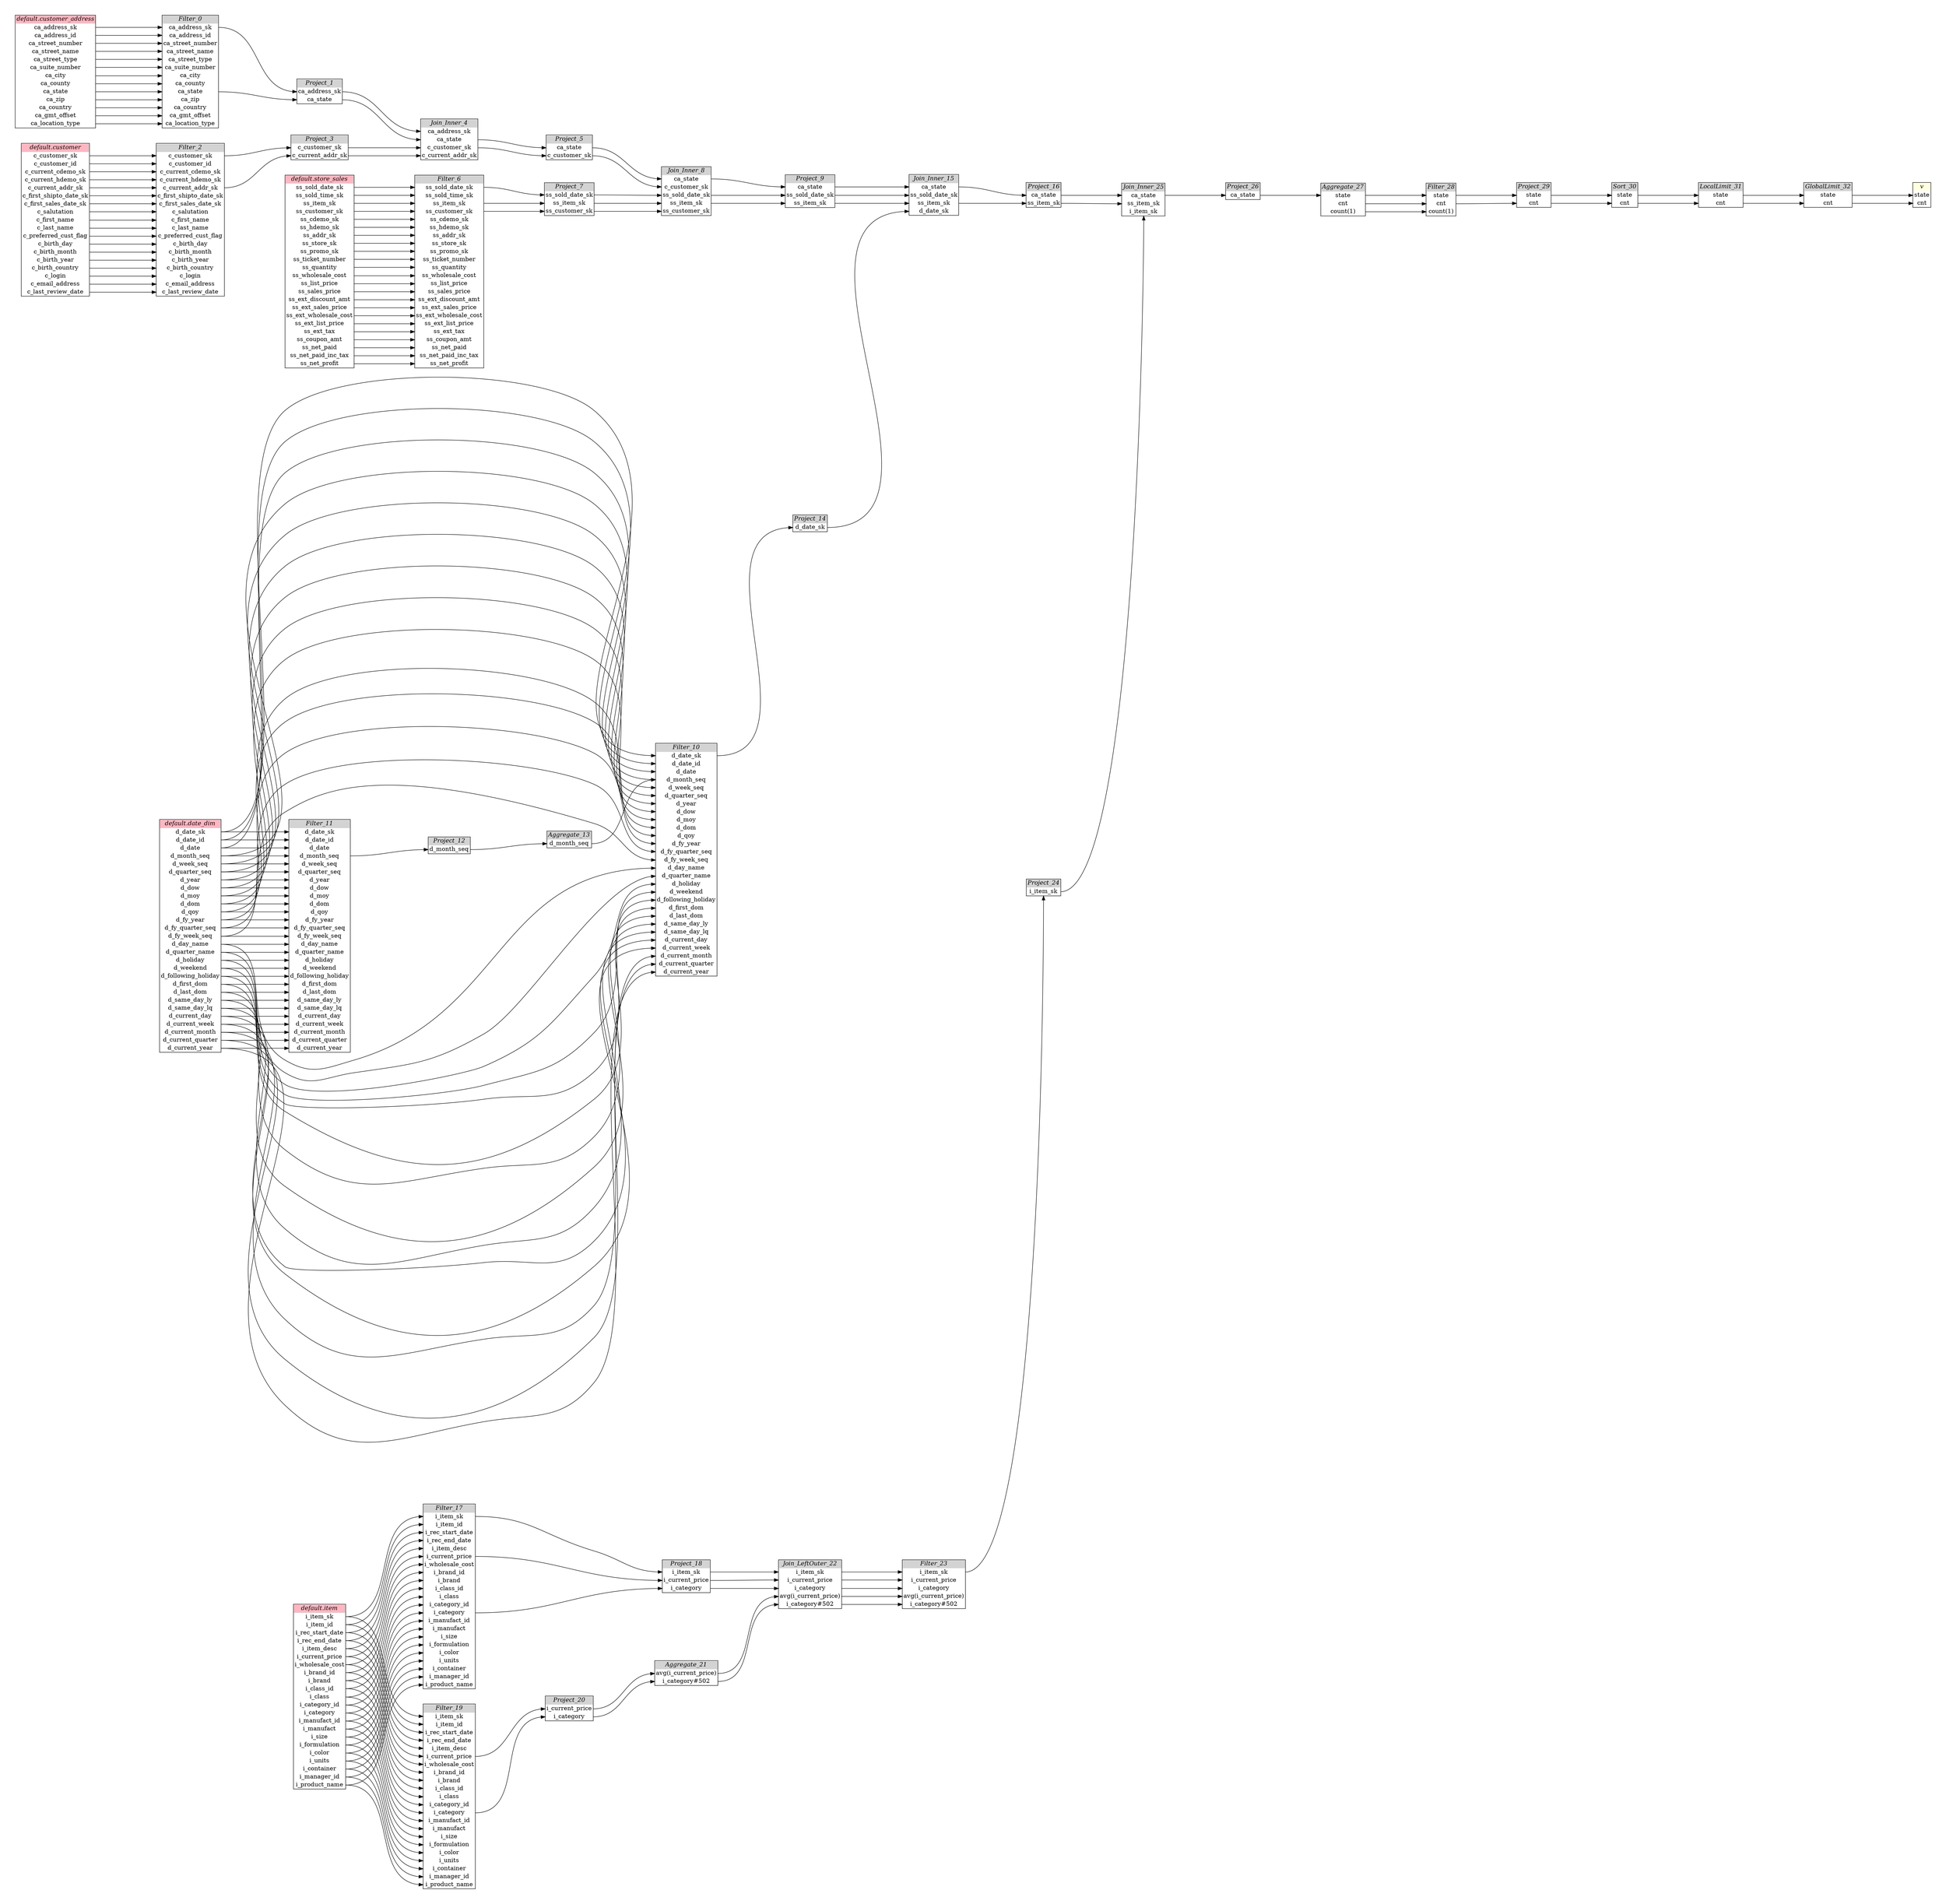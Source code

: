 // Automatically generated by TPCDSFlowTestSuite


digraph {
  graph [pad="0.5", nodesep="0.5", ranksep="2", fontname="Helvetica"];
  node [shape=plain]
  rankdir=LR;

  
"Aggregate_13" [label=<
<table border="1" cellborder="0" cellspacing="0">
  <tr><td bgcolor="lightgray" port="nodeName"><i>Aggregate_13</i></td></tr>
  <tr><td port="0">d_month_seq</td></tr>
</table>>];
     

"Aggregate_21" [label=<
<table border="1" cellborder="0" cellspacing="0">
  <tr><td bgcolor="lightgray" port="nodeName"><i>Aggregate_21</i></td></tr>
  <tr><td port="0">avg(i_current_price)</td></tr>
<tr><td port="1">i_category#502</td></tr>
</table>>];
     

"Aggregate_27" [label=<
<table border="1" cellborder="0" cellspacing="0">
  <tr><td bgcolor="lightgray" port="nodeName"><i>Aggregate_27</i></td></tr>
  <tr><td port="0">state</td></tr>
<tr><td port="1">cnt</td></tr>
<tr><td port="2">count(1)</td></tr>
</table>>];
     

"Filter_0" [label=<
<table border="1" cellborder="0" cellspacing="0">
  <tr><td bgcolor="lightgray" port="nodeName"><i>Filter_0</i></td></tr>
  <tr><td port="0">ca_address_sk</td></tr>
<tr><td port="1">ca_address_id</td></tr>
<tr><td port="2">ca_street_number</td></tr>
<tr><td port="3">ca_street_name</td></tr>
<tr><td port="4">ca_street_type</td></tr>
<tr><td port="5">ca_suite_number</td></tr>
<tr><td port="6">ca_city</td></tr>
<tr><td port="7">ca_county</td></tr>
<tr><td port="8">ca_state</td></tr>
<tr><td port="9">ca_zip</td></tr>
<tr><td port="10">ca_country</td></tr>
<tr><td port="11">ca_gmt_offset</td></tr>
<tr><td port="12">ca_location_type</td></tr>
</table>>];
     

"Filter_10" [label=<
<table border="1" cellborder="0" cellspacing="0">
  <tr><td bgcolor="lightgray" port="nodeName"><i>Filter_10</i></td></tr>
  <tr><td port="0">d_date_sk</td></tr>
<tr><td port="1">d_date_id</td></tr>
<tr><td port="2">d_date</td></tr>
<tr><td port="3">d_month_seq</td></tr>
<tr><td port="4">d_week_seq</td></tr>
<tr><td port="5">d_quarter_seq</td></tr>
<tr><td port="6">d_year</td></tr>
<tr><td port="7">d_dow</td></tr>
<tr><td port="8">d_moy</td></tr>
<tr><td port="9">d_dom</td></tr>
<tr><td port="10">d_qoy</td></tr>
<tr><td port="11">d_fy_year</td></tr>
<tr><td port="12">d_fy_quarter_seq</td></tr>
<tr><td port="13">d_fy_week_seq</td></tr>
<tr><td port="14">d_day_name</td></tr>
<tr><td port="15">d_quarter_name</td></tr>
<tr><td port="16">d_holiday</td></tr>
<tr><td port="17">d_weekend</td></tr>
<tr><td port="18">d_following_holiday</td></tr>
<tr><td port="19">d_first_dom</td></tr>
<tr><td port="20">d_last_dom</td></tr>
<tr><td port="21">d_same_day_ly</td></tr>
<tr><td port="22">d_same_day_lq</td></tr>
<tr><td port="23">d_current_day</td></tr>
<tr><td port="24">d_current_week</td></tr>
<tr><td port="25">d_current_month</td></tr>
<tr><td port="26">d_current_quarter</td></tr>
<tr><td port="27">d_current_year</td></tr>
</table>>];
     

"Filter_11" [label=<
<table border="1" cellborder="0" cellspacing="0">
  <tr><td bgcolor="lightgray" port="nodeName"><i>Filter_11</i></td></tr>
  <tr><td port="0">d_date_sk</td></tr>
<tr><td port="1">d_date_id</td></tr>
<tr><td port="2">d_date</td></tr>
<tr><td port="3">d_month_seq</td></tr>
<tr><td port="4">d_week_seq</td></tr>
<tr><td port="5">d_quarter_seq</td></tr>
<tr><td port="6">d_year</td></tr>
<tr><td port="7">d_dow</td></tr>
<tr><td port="8">d_moy</td></tr>
<tr><td port="9">d_dom</td></tr>
<tr><td port="10">d_qoy</td></tr>
<tr><td port="11">d_fy_year</td></tr>
<tr><td port="12">d_fy_quarter_seq</td></tr>
<tr><td port="13">d_fy_week_seq</td></tr>
<tr><td port="14">d_day_name</td></tr>
<tr><td port="15">d_quarter_name</td></tr>
<tr><td port="16">d_holiday</td></tr>
<tr><td port="17">d_weekend</td></tr>
<tr><td port="18">d_following_holiday</td></tr>
<tr><td port="19">d_first_dom</td></tr>
<tr><td port="20">d_last_dom</td></tr>
<tr><td port="21">d_same_day_ly</td></tr>
<tr><td port="22">d_same_day_lq</td></tr>
<tr><td port="23">d_current_day</td></tr>
<tr><td port="24">d_current_week</td></tr>
<tr><td port="25">d_current_month</td></tr>
<tr><td port="26">d_current_quarter</td></tr>
<tr><td port="27">d_current_year</td></tr>
</table>>];
     

"Filter_17" [label=<
<table border="1" cellborder="0" cellspacing="0">
  <tr><td bgcolor="lightgray" port="nodeName"><i>Filter_17</i></td></tr>
  <tr><td port="0">i_item_sk</td></tr>
<tr><td port="1">i_item_id</td></tr>
<tr><td port="2">i_rec_start_date</td></tr>
<tr><td port="3">i_rec_end_date</td></tr>
<tr><td port="4">i_item_desc</td></tr>
<tr><td port="5">i_current_price</td></tr>
<tr><td port="6">i_wholesale_cost</td></tr>
<tr><td port="7">i_brand_id</td></tr>
<tr><td port="8">i_brand</td></tr>
<tr><td port="9">i_class_id</td></tr>
<tr><td port="10">i_class</td></tr>
<tr><td port="11">i_category_id</td></tr>
<tr><td port="12">i_category</td></tr>
<tr><td port="13">i_manufact_id</td></tr>
<tr><td port="14">i_manufact</td></tr>
<tr><td port="15">i_size</td></tr>
<tr><td port="16">i_formulation</td></tr>
<tr><td port="17">i_color</td></tr>
<tr><td port="18">i_units</td></tr>
<tr><td port="19">i_container</td></tr>
<tr><td port="20">i_manager_id</td></tr>
<tr><td port="21">i_product_name</td></tr>
</table>>];
     

"Filter_19" [label=<
<table border="1" cellborder="0" cellspacing="0">
  <tr><td bgcolor="lightgray" port="nodeName"><i>Filter_19</i></td></tr>
  <tr><td port="0">i_item_sk</td></tr>
<tr><td port="1">i_item_id</td></tr>
<tr><td port="2">i_rec_start_date</td></tr>
<tr><td port="3">i_rec_end_date</td></tr>
<tr><td port="4">i_item_desc</td></tr>
<tr><td port="5">i_current_price</td></tr>
<tr><td port="6">i_wholesale_cost</td></tr>
<tr><td port="7">i_brand_id</td></tr>
<tr><td port="8">i_brand</td></tr>
<tr><td port="9">i_class_id</td></tr>
<tr><td port="10">i_class</td></tr>
<tr><td port="11">i_category_id</td></tr>
<tr><td port="12">i_category</td></tr>
<tr><td port="13">i_manufact_id</td></tr>
<tr><td port="14">i_manufact</td></tr>
<tr><td port="15">i_size</td></tr>
<tr><td port="16">i_formulation</td></tr>
<tr><td port="17">i_color</td></tr>
<tr><td port="18">i_units</td></tr>
<tr><td port="19">i_container</td></tr>
<tr><td port="20">i_manager_id</td></tr>
<tr><td port="21">i_product_name</td></tr>
</table>>];
     

"Filter_2" [label=<
<table border="1" cellborder="0" cellspacing="0">
  <tr><td bgcolor="lightgray" port="nodeName"><i>Filter_2</i></td></tr>
  <tr><td port="0">c_customer_sk</td></tr>
<tr><td port="1">c_customer_id</td></tr>
<tr><td port="2">c_current_cdemo_sk</td></tr>
<tr><td port="3">c_current_hdemo_sk</td></tr>
<tr><td port="4">c_current_addr_sk</td></tr>
<tr><td port="5">c_first_shipto_date_sk</td></tr>
<tr><td port="6">c_first_sales_date_sk</td></tr>
<tr><td port="7">c_salutation</td></tr>
<tr><td port="8">c_first_name</td></tr>
<tr><td port="9">c_last_name</td></tr>
<tr><td port="10">c_preferred_cust_flag</td></tr>
<tr><td port="11">c_birth_day</td></tr>
<tr><td port="12">c_birth_month</td></tr>
<tr><td port="13">c_birth_year</td></tr>
<tr><td port="14">c_birth_country</td></tr>
<tr><td port="15">c_login</td></tr>
<tr><td port="16">c_email_address</td></tr>
<tr><td port="17">c_last_review_date</td></tr>
</table>>];
     

"Filter_23" [label=<
<table border="1" cellborder="0" cellspacing="0">
  <tr><td bgcolor="lightgray" port="nodeName"><i>Filter_23</i></td></tr>
  <tr><td port="0">i_item_sk</td></tr>
<tr><td port="1">i_current_price</td></tr>
<tr><td port="2">i_category</td></tr>
<tr><td port="3">avg(i_current_price)</td></tr>
<tr><td port="4">i_category#502</td></tr>
</table>>];
     

"Filter_28" [label=<
<table border="1" cellborder="0" cellspacing="0">
  <tr><td bgcolor="lightgray" port="nodeName"><i>Filter_28</i></td></tr>
  <tr><td port="0">state</td></tr>
<tr><td port="1">cnt</td></tr>
<tr><td port="2">count(1)</td></tr>
</table>>];
     

"Filter_6" [label=<
<table border="1" cellborder="0" cellspacing="0">
  <tr><td bgcolor="lightgray" port="nodeName"><i>Filter_6</i></td></tr>
  <tr><td port="0">ss_sold_date_sk</td></tr>
<tr><td port="1">ss_sold_time_sk</td></tr>
<tr><td port="2">ss_item_sk</td></tr>
<tr><td port="3">ss_customer_sk</td></tr>
<tr><td port="4">ss_cdemo_sk</td></tr>
<tr><td port="5">ss_hdemo_sk</td></tr>
<tr><td port="6">ss_addr_sk</td></tr>
<tr><td port="7">ss_store_sk</td></tr>
<tr><td port="8">ss_promo_sk</td></tr>
<tr><td port="9">ss_ticket_number</td></tr>
<tr><td port="10">ss_quantity</td></tr>
<tr><td port="11">ss_wholesale_cost</td></tr>
<tr><td port="12">ss_list_price</td></tr>
<tr><td port="13">ss_sales_price</td></tr>
<tr><td port="14">ss_ext_discount_amt</td></tr>
<tr><td port="15">ss_ext_sales_price</td></tr>
<tr><td port="16">ss_ext_wholesale_cost</td></tr>
<tr><td port="17">ss_ext_list_price</td></tr>
<tr><td port="18">ss_ext_tax</td></tr>
<tr><td port="19">ss_coupon_amt</td></tr>
<tr><td port="20">ss_net_paid</td></tr>
<tr><td port="21">ss_net_paid_inc_tax</td></tr>
<tr><td port="22">ss_net_profit</td></tr>
</table>>];
     

"GlobalLimit_32" [label=<
<table border="1" cellborder="0" cellspacing="0">
  <tr><td bgcolor="lightgray" port="nodeName"><i>GlobalLimit_32</i></td></tr>
  <tr><td port="0">state</td></tr>
<tr><td port="1">cnt</td></tr>
</table>>];
     

"Join_Inner_15" [label=<
<table border="1" cellborder="0" cellspacing="0">
  <tr><td bgcolor="lightgray" port="nodeName"><i>Join_Inner_15</i></td></tr>
  <tr><td port="0">ca_state</td></tr>
<tr><td port="1">ss_sold_date_sk</td></tr>
<tr><td port="2">ss_item_sk</td></tr>
<tr><td port="3">d_date_sk</td></tr>
</table>>];
     

"Join_Inner_25" [label=<
<table border="1" cellborder="0" cellspacing="0">
  <tr><td bgcolor="lightgray" port="nodeName"><i>Join_Inner_25</i></td></tr>
  <tr><td port="0">ca_state</td></tr>
<tr><td port="1">ss_item_sk</td></tr>
<tr><td port="2">i_item_sk</td></tr>
</table>>];
     

"Join_Inner_4" [label=<
<table border="1" cellborder="0" cellspacing="0">
  <tr><td bgcolor="lightgray" port="nodeName"><i>Join_Inner_4</i></td></tr>
  <tr><td port="0">ca_address_sk</td></tr>
<tr><td port="1">ca_state</td></tr>
<tr><td port="2">c_customer_sk</td></tr>
<tr><td port="3">c_current_addr_sk</td></tr>
</table>>];
     

"Join_Inner_8" [label=<
<table border="1" cellborder="0" cellspacing="0">
  <tr><td bgcolor="lightgray" port="nodeName"><i>Join_Inner_8</i></td></tr>
  <tr><td port="0">ca_state</td></tr>
<tr><td port="1">c_customer_sk</td></tr>
<tr><td port="2">ss_sold_date_sk</td></tr>
<tr><td port="3">ss_item_sk</td></tr>
<tr><td port="4">ss_customer_sk</td></tr>
</table>>];
     

"Join_LeftOuter_22" [label=<
<table border="1" cellborder="0" cellspacing="0">
  <tr><td bgcolor="lightgray" port="nodeName"><i>Join_LeftOuter_22</i></td></tr>
  <tr><td port="0">i_item_sk</td></tr>
<tr><td port="1">i_current_price</td></tr>
<tr><td port="2">i_category</td></tr>
<tr><td port="3">avg(i_current_price)</td></tr>
<tr><td port="4">i_category#502</td></tr>
</table>>];
     

"LocalLimit_31" [label=<
<table border="1" cellborder="0" cellspacing="0">
  <tr><td bgcolor="lightgray" port="nodeName"><i>LocalLimit_31</i></td></tr>
  <tr><td port="0">state</td></tr>
<tr><td port="1">cnt</td></tr>
</table>>];
     

"Project_1" [label=<
<table border="1" cellborder="0" cellspacing="0">
  <tr><td bgcolor="lightgray" port="nodeName"><i>Project_1</i></td></tr>
  <tr><td port="0">ca_address_sk</td></tr>
<tr><td port="1">ca_state</td></tr>
</table>>];
     

"Project_12" [label=<
<table border="1" cellborder="0" cellspacing="0">
  <tr><td bgcolor="lightgray" port="nodeName"><i>Project_12</i></td></tr>
  <tr><td port="0">d_month_seq</td></tr>
</table>>];
     

"Project_14" [label=<
<table border="1" cellborder="0" cellspacing="0">
  <tr><td bgcolor="lightgray" port="nodeName"><i>Project_14</i></td></tr>
  <tr><td port="0">d_date_sk</td></tr>
</table>>];
     

"Project_16" [label=<
<table border="1" cellborder="0" cellspacing="0">
  <tr><td bgcolor="lightgray" port="nodeName"><i>Project_16</i></td></tr>
  <tr><td port="0">ca_state</td></tr>
<tr><td port="1">ss_item_sk</td></tr>
</table>>];
     

"Project_18" [label=<
<table border="1" cellborder="0" cellspacing="0">
  <tr><td bgcolor="lightgray" port="nodeName"><i>Project_18</i></td></tr>
  <tr><td port="0">i_item_sk</td></tr>
<tr><td port="1">i_current_price</td></tr>
<tr><td port="2">i_category</td></tr>
</table>>];
     

"Project_20" [label=<
<table border="1" cellborder="0" cellspacing="0">
  <tr><td bgcolor="lightgray" port="nodeName"><i>Project_20</i></td></tr>
  <tr><td port="0">i_current_price</td></tr>
<tr><td port="1">i_category</td></tr>
</table>>];
     

"Project_24" [label=<
<table border="1" cellborder="0" cellspacing="0">
  <tr><td bgcolor="lightgray" port="nodeName"><i>Project_24</i></td></tr>
  <tr><td port="0">i_item_sk</td></tr>
</table>>];
     

"Project_26" [label=<
<table border="1" cellborder="0" cellspacing="0">
  <tr><td bgcolor="lightgray" port="nodeName"><i>Project_26</i></td></tr>
  <tr><td port="0">ca_state</td></tr>
</table>>];
     

"Project_29" [label=<
<table border="1" cellborder="0" cellspacing="0">
  <tr><td bgcolor="lightgray" port="nodeName"><i>Project_29</i></td></tr>
  <tr><td port="0">state</td></tr>
<tr><td port="1">cnt</td></tr>
</table>>];
     

"Project_3" [label=<
<table border="1" cellborder="0" cellspacing="0">
  <tr><td bgcolor="lightgray" port="nodeName"><i>Project_3</i></td></tr>
  <tr><td port="0">c_customer_sk</td></tr>
<tr><td port="1">c_current_addr_sk</td></tr>
</table>>];
     

"Project_5" [label=<
<table border="1" cellborder="0" cellspacing="0">
  <tr><td bgcolor="lightgray" port="nodeName"><i>Project_5</i></td></tr>
  <tr><td port="0">ca_state</td></tr>
<tr><td port="1">c_customer_sk</td></tr>
</table>>];
     

"Project_7" [label=<
<table border="1" cellborder="0" cellspacing="0">
  <tr><td bgcolor="lightgray" port="nodeName"><i>Project_7</i></td></tr>
  <tr><td port="0">ss_sold_date_sk</td></tr>
<tr><td port="1">ss_item_sk</td></tr>
<tr><td port="2">ss_customer_sk</td></tr>
</table>>];
     

"Project_9" [label=<
<table border="1" cellborder="0" cellspacing="0">
  <tr><td bgcolor="lightgray" port="nodeName"><i>Project_9</i></td></tr>
  <tr><td port="0">ca_state</td></tr>
<tr><td port="1">ss_sold_date_sk</td></tr>
<tr><td port="2">ss_item_sk</td></tr>
</table>>];
     

"Sort_30" [label=<
<table border="1" cellborder="0" cellspacing="0">
  <tr><td bgcolor="lightgray" port="nodeName"><i>Sort_30</i></td></tr>
  <tr><td port="0">state</td></tr>
<tr><td port="1">cnt</td></tr>
</table>>];
     

"default.customer" [label=<
<table border="1" cellborder="0" cellspacing="0">
  <tr><td bgcolor="lightpink" port="nodeName"><i>default.customer</i></td></tr>
  <tr><td port="0">c_customer_sk</td></tr>
<tr><td port="1">c_customer_id</td></tr>
<tr><td port="2">c_current_cdemo_sk</td></tr>
<tr><td port="3">c_current_hdemo_sk</td></tr>
<tr><td port="4">c_current_addr_sk</td></tr>
<tr><td port="5">c_first_shipto_date_sk</td></tr>
<tr><td port="6">c_first_sales_date_sk</td></tr>
<tr><td port="7">c_salutation</td></tr>
<tr><td port="8">c_first_name</td></tr>
<tr><td port="9">c_last_name</td></tr>
<tr><td port="10">c_preferred_cust_flag</td></tr>
<tr><td port="11">c_birth_day</td></tr>
<tr><td port="12">c_birth_month</td></tr>
<tr><td port="13">c_birth_year</td></tr>
<tr><td port="14">c_birth_country</td></tr>
<tr><td port="15">c_login</td></tr>
<tr><td port="16">c_email_address</td></tr>
<tr><td port="17">c_last_review_date</td></tr>
</table>>];
     

"default.customer_address" [label=<
<table border="1" cellborder="0" cellspacing="0">
  <tr><td bgcolor="lightpink" port="nodeName"><i>default.customer_address</i></td></tr>
  <tr><td port="0">ca_address_sk</td></tr>
<tr><td port="1">ca_address_id</td></tr>
<tr><td port="2">ca_street_number</td></tr>
<tr><td port="3">ca_street_name</td></tr>
<tr><td port="4">ca_street_type</td></tr>
<tr><td port="5">ca_suite_number</td></tr>
<tr><td port="6">ca_city</td></tr>
<tr><td port="7">ca_county</td></tr>
<tr><td port="8">ca_state</td></tr>
<tr><td port="9">ca_zip</td></tr>
<tr><td port="10">ca_country</td></tr>
<tr><td port="11">ca_gmt_offset</td></tr>
<tr><td port="12">ca_location_type</td></tr>
</table>>];
     

"default.date_dim" [label=<
<table border="1" cellborder="0" cellspacing="0">
  <tr><td bgcolor="lightpink" port="nodeName"><i>default.date_dim</i></td></tr>
  <tr><td port="0">d_date_sk</td></tr>
<tr><td port="1">d_date_id</td></tr>
<tr><td port="2">d_date</td></tr>
<tr><td port="3">d_month_seq</td></tr>
<tr><td port="4">d_week_seq</td></tr>
<tr><td port="5">d_quarter_seq</td></tr>
<tr><td port="6">d_year</td></tr>
<tr><td port="7">d_dow</td></tr>
<tr><td port="8">d_moy</td></tr>
<tr><td port="9">d_dom</td></tr>
<tr><td port="10">d_qoy</td></tr>
<tr><td port="11">d_fy_year</td></tr>
<tr><td port="12">d_fy_quarter_seq</td></tr>
<tr><td port="13">d_fy_week_seq</td></tr>
<tr><td port="14">d_day_name</td></tr>
<tr><td port="15">d_quarter_name</td></tr>
<tr><td port="16">d_holiday</td></tr>
<tr><td port="17">d_weekend</td></tr>
<tr><td port="18">d_following_holiday</td></tr>
<tr><td port="19">d_first_dom</td></tr>
<tr><td port="20">d_last_dom</td></tr>
<tr><td port="21">d_same_day_ly</td></tr>
<tr><td port="22">d_same_day_lq</td></tr>
<tr><td port="23">d_current_day</td></tr>
<tr><td port="24">d_current_week</td></tr>
<tr><td port="25">d_current_month</td></tr>
<tr><td port="26">d_current_quarter</td></tr>
<tr><td port="27">d_current_year</td></tr>
</table>>];
     

"default.item" [label=<
<table border="1" cellborder="0" cellspacing="0">
  <tr><td bgcolor="lightpink" port="nodeName"><i>default.item</i></td></tr>
  <tr><td port="0">i_item_sk</td></tr>
<tr><td port="1">i_item_id</td></tr>
<tr><td port="2">i_rec_start_date</td></tr>
<tr><td port="3">i_rec_end_date</td></tr>
<tr><td port="4">i_item_desc</td></tr>
<tr><td port="5">i_current_price</td></tr>
<tr><td port="6">i_wholesale_cost</td></tr>
<tr><td port="7">i_brand_id</td></tr>
<tr><td port="8">i_brand</td></tr>
<tr><td port="9">i_class_id</td></tr>
<tr><td port="10">i_class</td></tr>
<tr><td port="11">i_category_id</td></tr>
<tr><td port="12">i_category</td></tr>
<tr><td port="13">i_manufact_id</td></tr>
<tr><td port="14">i_manufact</td></tr>
<tr><td port="15">i_size</td></tr>
<tr><td port="16">i_formulation</td></tr>
<tr><td port="17">i_color</td></tr>
<tr><td port="18">i_units</td></tr>
<tr><td port="19">i_container</td></tr>
<tr><td port="20">i_manager_id</td></tr>
<tr><td port="21">i_product_name</td></tr>
</table>>];
     

"default.store_sales" [label=<
<table border="1" cellborder="0" cellspacing="0">
  <tr><td bgcolor="lightpink" port="nodeName"><i>default.store_sales</i></td></tr>
  <tr><td port="0">ss_sold_date_sk</td></tr>
<tr><td port="1">ss_sold_time_sk</td></tr>
<tr><td port="2">ss_item_sk</td></tr>
<tr><td port="3">ss_customer_sk</td></tr>
<tr><td port="4">ss_cdemo_sk</td></tr>
<tr><td port="5">ss_hdemo_sk</td></tr>
<tr><td port="6">ss_addr_sk</td></tr>
<tr><td port="7">ss_store_sk</td></tr>
<tr><td port="8">ss_promo_sk</td></tr>
<tr><td port="9">ss_ticket_number</td></tr>
<tr><td port="10">ss_quantity</td></tr>
<tr><td port="11">ss_wholesale_cost</td></tr>
<tr><td port="12">ss_list_price</td></tr>
<tr><td port="13">ss_sales_price</td></tr>
<tr><td port="14">ss_ext_discount_amt</td></tr>
<tr><td port="15">ss_ext_sales_price</td></tr>
<tr><td port="16">ss_ext_wholesale_cost</td></tr>
<tr><td port="17">ss_ext_list_price</td></tr>
<tr><td port="18">ss_ext_tax</td></tr>
<tr><td port="19">ss_coupon_amt</td></tr>
<tr><td port="20">ss_net_paid</td></tr>
<tr><td port="21">ss_net_paid_inc_tax</td></tr>
<tr><td port="22">ss_net_profit</td></tr>
</table>>];
     

"v" [label=<
<table border="1" cellborder="0" cellspacing="0">
  <tr><td bgcolor="lightyellow" port="nodeName"><i>v</i></td></tr>
  <tr><td port="0">state</td></tr>
<tr><td port="1">cnt</td></tr>
</table>>];
     
  "Aggregate_13":0 -> "Filter_10":3
"Aggregate_21":0 -> "Join_LeftOuter_22":3;
"Aggregate_21":1 -> "Join_LeftOuter_22":4;
"Aggregate_27":0 -> "Filter_28":0;
"Aggregate_27":1 -> "Filter_28":1;
"Aggregate_27":2 -> "Filter_28":2;
"Filter_0":0 -> "Project_1":0;
"Filter_0":8 -> "Project_1":1;
"Filter_10":0 -> "Project_14":0;
"Filter_11":3 -> "Project_12":0;
"Filter_17":0 -> "Project_18":0;
"Filter_17":12 -> "Project_18":2;
"Filter_17":5 -> "Project_18":1;
"Filter_19":12 -> "Project_20":1;
"Filter_19":5 -> "Project_20":0;
"Filter_2":0 -> "Project_3":0;
"Filter_2":4 -> "Project_3":1;
"Filter_23":0 -> "Project_24":0;
"Filter_28":0 -> "Project_29":0;
"Filter_28":1 -> "Project_29":1;
"Filter_6":0 -> "Project_7":0;
"Filter_6":2 -> "Project_7":1;
"Filter_6":3 -> "Project_7":2;
"GlobalLimit_32":0 -> "v":0;
"GlobalLimit_32":1 -> "v":1;
"Join_Inner_15":0 -> "Project_16":0;
"Join_Inner_15":2 -> "Project_16":1;
"Join_Inner_25":0 -> "Project_26":0;
"Join_Inner_4":1 -> "Project_5":0;
"Join_Inner_4":2 -> "Project_5":1;
"Join_Inner_8":0 -> "Project_9":0;
"Join_Inner_8":2 -> "Project_9":1;
"Join_Inner_8":3 -> "Project_9":2;
"Join_LeftOuter_22":0 -> "Filter_23":0;
"Join_LeftOuter_22":1 -> "Filter_23":1;
"Join_LeftOuter_22":2 -> "Filter_23":2;
"Join_LeftOuter_22":3 -> "Filter_23":3;
"Join_LeftOuter_22":4 -> "Filter_23":4;
"LocalLimit_31":0 -> "GlobalLimit_32":0;
"LocalLimit_31":1 -> "GlobalLimit_32":1;
"Project_1":0 -> "Join_Inner_4":0;
"Project_1":1 -> "Join_Inner_4":1;
"Project_12":0 -> "Aggregate_13":0;
"Project_14":0 -> "Join_Inner_15":3;
"Project_16":0 -> "Join_Inner_25":0;
"Project_16":1 -> "Join_Inner_25":1;
"Project_18":0 -> "Join_LeftOuter_22":0;
"Project_18":1 -> "Join_LeftOuter_22":1;
"Project_18":2 -> "Join_LeftOuter_22":2;
"Project_20":0 -> "Aggregate_21":0;
"Project_20":1 -> "Aggregate_21":1;
"Project_24":0 -> "Join_Inner_25":2;
"Project_26":0 -> "Aggregate_27":0;
"Project_29":0 -> "Sort_30":0;
"Project_29":1 -> "Sort_30":1;
"Project_3":0 -> "Join_Inner_4":2;
"Project_3":1 -> "Join_Inner_4":3;
"Project_5":0 -> "Join_Inner_8":0;
"Project_5":1 -> "Join_Inner_8":1;
"Project_7":0 -> "Join_Inner_8":2;
"Project_7":1 -> "Join_Inner_8":3;
"Project_7":2 -> "Join_Inner_8":4;
"Project_9":0 -> "Join_Inner_15":0;
"Project_9":1 -> "Join_Inner_15":1;
"Project_9":2 -> "Join_Inner_15":2;
"Sort_30":0 -> "LocalLimit_31":0;
"Sort_30":1 -> "LocalLimit_31":1;
"default.customer":0 -> "Filter_2":0;
"default.customer":1 -> "Filter_2":1;
"default.customer":10 -> "Filter_2":10;
"default.customer":11 -> "Filter_2":11;
"default.customer":12 -> "Filter_2":12;
"default.customer":13 -> "Filter_2":13;
"default.customer":14 -> "Filter_2":14;
"default.customer":15 -> "Filter_2":15;
"default.customer":16 -> "Filter_2":16;
"default.customer":17 -> "Filter_2":17;
"default.customer":2 -> "Filter_2":2;
"default.customer":3 -> "Filter_2":3;
"default.customer":4 -> "Filter_2":4;
"default.customer":5 -> "Filter_2":5;
"default.customer":6 -> "Filter_2":6;
"default.customer":7 -> "Filter_2":7;
"default.customer":8 -> "Filter_2":8;
"default.customer":9 -> "Filter_2":9;
"default.customer_address":0 -> "Filter_0":0;
"default.customer_address":1 -> "Filter_0":1;
"default.customer_address":10 -> "Filter_0":10;
"default.customer_address":11 -> "Filter_0":11;
"default.customer_address":12 -> "Filter_0":12;
"default.customer_address":2 -> "Filter_0":2;
"default.customer_address":3 -> "Filter_0":3;
"default.customer_address":4 -> "Filter_0":4;
"default.customer_address":5 -> "Filter_0":5;
"default.customer_address":6 -> "Filter_0":6;
"default.customer_address":7 -> "Filter_0":7;
"default.customer_address":8 -> "Filter_0":8;
"default.customer_address":9 -> "Filter_0":9;
"default.date_dim":0 -> "Filter_10":0;
"default.date_dim":0 -> "Filter_11":0;
"default.date_dim":1 -> "Filter_10":1;
"default.date_dim":1 -> "Filter_11":1;
"default.date_dim":10 -> "Filter_10":10;
"default.date_dim":10 -> "Filter_11":10;
"default.date_dim":11 -> "Filter_10":11;
"default.date_dim":11 -> "Filter_11":11;
"default.date_dim":12 -> "Filter_10":12;
"default.date_dim":12 -> "Filter_11":12;
"default.date_dim":13 -> "Filter_10":13;
"default.date_dim":13 -> "Filter_11":13;
"default.date_dim":14 -> "Filter_10":14;
"default.date_dim":14 -> "Filter_11":14;
"default.date_dim":15 -> "Filter_10":15;
"default.date_dim":15 -> "Filter_11":15;
"default.date_dim":16 -> "Filter_10":16;
"default.date_dim":16 -> "Filter_11":16;
"default.date_dim":17 -> "Filter_10":17;
"default.date_dim":17 -> "Filter_11":17;
"default.date_dim":18 -> "Filter_10":18;
"default.date_dim":18 -> "Filter_11":18;
"default.date_dim":19 -> "Filter_10":19;
"default.date_dim":19 -> "Filter_11":19;
"default.date_dim":2 -> "Filter_10":2;
"default.date_dim":2 -> "Filter_11":2;
"default.date_dim":20 -> "Filter_10":20;
"default.date_dim":20 -> "Filter_11":20;
"default.date_dim":21 -> "Filter_10":21;
"default.date_dim":21 -> "Filter_11":21;
"default.date_dim":22 -> "Filter_10":22;
"default.date_dim":22 -> "Filter_11":22;
"default.date_dim":23 -> "Filter_10":23;
"default.date_dim":23 -> "Filter_11":23;
"default.date_dim":24 -> "Filter_10":24;
"default.date_dim":24 -> "Filter_11":24;
"default.date_dim":25 -> "Filter_10":25;
"default.date_dim":25 -> "Filter_11":25;
"default.date_dim":26 -> "Filter_10":26;
"default.date_dim":26 -> "Filter_11":26;
"default.date_dim":27 -> "Filter_10":27;
"default.date_dim":27 -> "Filter_11":27;
"default.date_dim":3 -> "Filter_10":3;
"default.date_dim":3 -> "Filter_11":3;
"default.date_dim":4 -> "Filter_10":4;
"default.date_dim":4 -> "Filter_11":4;
"default.date_dim":5 -> "Filter_10":5;
"default.date_dim":5 -> "Filter_11":5;
"default.date_dim":6 -> "Filter_10":6;
"default.date_dim":6 -> "Filter_11":6;
"default.date_dim":7 -> "Filter_10":7;
"default.date_dim":7 -> "Filter_11":7;
"default.date_dim":8 -> "Filter_10":8;
"default.date_dim":8 -> "Filter_11":8;
"default.date_dim":9 -> "Filter_10":9;
"default.date_dim":9 -> "Filter_11":9;
"default.item":0 -> "Filter_17":0;
"default.item":0 -> "Filter_19":0;
"default.item":1 -> "Filter_17":1;
"default.item":1 -> "Filter_19":1;
"default.item":10 -> "Filter_17":10;
"default.item":10 -> "Filter_19":10;
"default.item":11 -> "Filter_17":11;
"default.item":11 -> "Filter_19":11;
"default.item":12 -> "Filter_17":12;
"default.item":12 -> "Filter_19":12;
"default.item":13 -> "Filter_17":13;
"default.item":13 -> "Filter_19":13;
"default.item":14 -> "Filter_17":14;
"default.item":14 -> "Filter_19":14;
"default.item":15 -> "Filter_17":15;
"default.item":15 -> "Filter_19":15;
"default.item":16 -> "Filter_17":16;
"default.item":16 -> "Filter_19":16;
"default.item":17 -> "Filter_17":17;
"default.item":17 -> "Filter_19":17;
"default.item":18 -> "Filter_17":18;
"default.item":18 -> "Filter_19":18;
"default.item":19 -> "Filter_17":19;
"default.item":19 -> "Filter_19":19;
"default.item":2 -> "Filter_17":2;
"default.item":2 -> "Filter_19":2;
"default.item":20 -> "Filter_17":20;
"default.item":20 -> "Filter_19":20;
"default.item":21 -> "Filter_17":21;
"default.item":21 -> "Filter_19":21;
"default.item":3 -> "Filter_17":3;
"default.item":3 -> "Filter_19":3;
"default.item":4 -> "Filter_17":4;
"default.item":4 -> "Filter_19":4;
"default.item":5 -> "Filter_17":5;
"default.item":5 -> "Filter_19":5;
"default.item":6 -> "Filter_17":6;
"default.item":6 -> "Filter_19":6;
"default.item":7 -> "Filter_17":7;
"default.item":7 -> "Filter_19":7;
"default.item":8 -> "Filter_17":8;
"default.item":8 -> "Filter_19":8;
"default.item":9 -> "Filter_17":9;
"default.item":9 -> "Filter_19":9;
"default.store_sales":0 -> "Filter_6":0;
"default.store_sales":1 -> "Filter_6":1;
"default.store_sales":10 -> "Filter_6":10;
"default.store_sales":11 -> "Filter_6":11;
"default.store_sales":12 -> "Filter_6":12;
"default.store_sales":13 -> "Filter_6":13;
"default.store_sales":14 -> "Filter_6":14;
"default.store_sales":15 -> "Filter_6":15;
"default.store_sales":16 -> "Filter_6":16;
"default.store_sales":17 -> "Filter_6":17;
"default.store_sales":18 -> "Filter_6":18;
"default.store_sales":19 -> "Filter_6":19;
"default.store_sales":2 -> "Filter_6":2;
"default.store_sales":20 -> "Filter_6":20;
"default.store_sales":21 -> "Filter_6":21;
"default.store_sales":22 -> "Filter_6":22;
"default.store_sales":3 -> "Filter_6":3;
"default.store_sales":4 -> "Filter_6":4;
"default.store_sales":5 -> "Filter_6":5;
"default.store_sales":6 -> "Filter_6":6;
"default.store_sales":7 -> "Filter_6":7;
"default.store_sales":8 -> "Filter_6":8;
"default.store_sales":9 -> "Filter_6":9;
}
       
